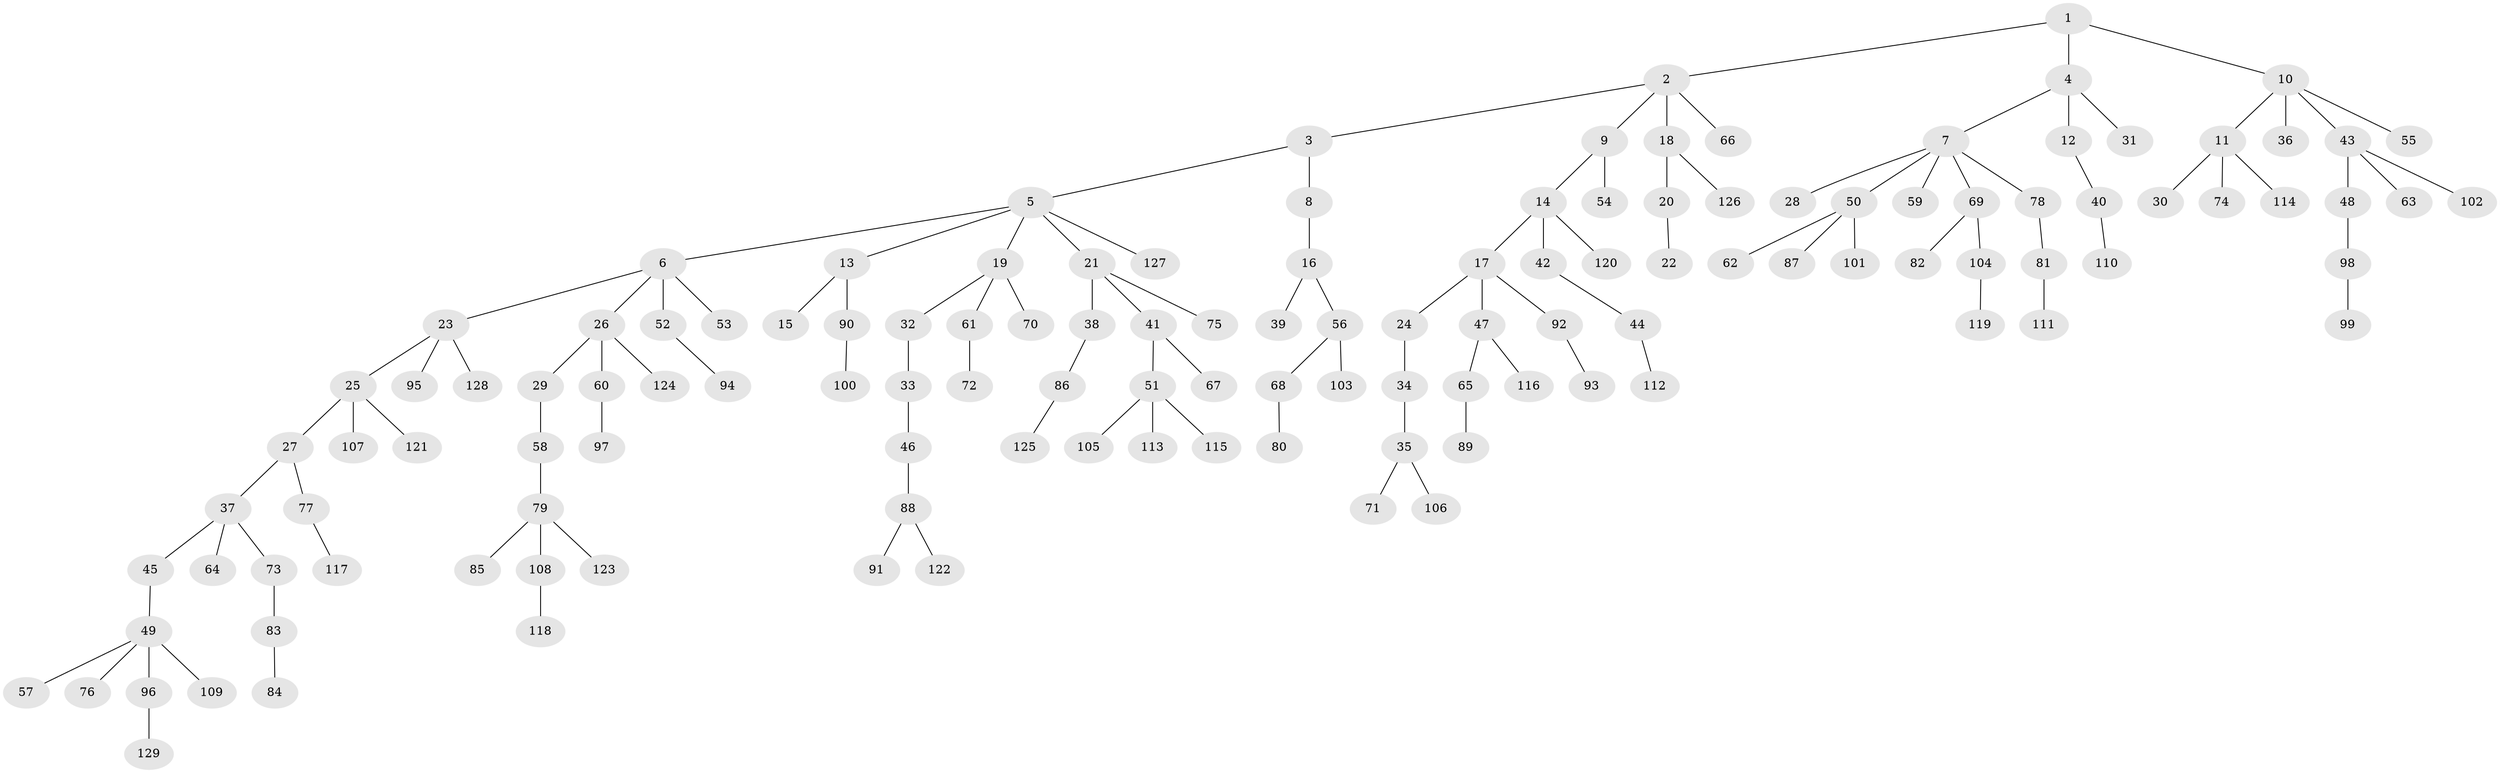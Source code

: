 // coarse degree distribution, {6: 0.02247191011235955, 3: 0.12359550561797752, 8: 0.011235955056179775, 7: 0.011235955056179775, 5: 0.033707865168539325, 2: 0.16853932584269662, 4: 0.056179775280898875, 1: 0.5730337078651685}
// Generated by graph-tools (version 1.1) at 2025/42/03/06/25 10:42:05]
// undirected, 129 vertices, 128 edges
graph export_dot {
graph [start="1"]
  node [color=gray90,style=filled];
  1;
  2;
  3;
  4;
  5;
  6;
  7;
  8;
  9;
  10;
  11;
  12;
  13;
  14;
  15;
  16;
  17;
  18;
  19;
  20;
  21;
  22;
  23;
  24;
  25;
  26;
  27;
  28;
  29;
  30;
  31;
  32;
  33;
  34;
  35;
  36;
  37;
  38;
  39;
  40;
  41;
  42;
  43;
  44;
  45;
  46;
  47;
  48;
  49;
  50;
  51;
  52;
  53;
  54;
  55;
  56;
  57;
  58;
  59;
  60;
  61;
  62;
  63;
  64;
  65;
  66;
  67;
  68;
  69;
  70;
  71;
  72;
  73;
  74;
  75;
  76;
  77;
  78;
  79;
  80;
  81;
  82;
  83;
  84;
  85;
  86;
  87;
  88;
  89;
  90;
  91;
  92;
  93;
  94;
  95;
  96;
  97;
  98;
  99;
  100;
  101;
  102;
  103;
  104;
  105;
  106;
  107;
  108;
  109;
  110;
  111;
  112;
  113;
  114;
  115;
  116;
  117;
  118;
  119;
  120;
  121;
  122;
  123;
  124;
  125;
  126;
  127;
  128;
  129;
  1 -- 2;
  1 -- 4;
  1 -- 10;
  2 -- 3;
  2 -- 9;
  2 -- 18;
  2 -- 66;
  3 -- 5;
  3 -- 8;
  4 -- 7;
  4 -- 12;
  4 -- 31;
  5 -- 6;
  5 -- 13;
  5 -- 19;
  5 -- 21;
  5 -- 127;
  6 -- 23;
  6 -- 26;
  6 -- 52;
  6 -- 53;
  7 -- 28;
  7 -- 50;
  7 -- 59;
  7 -- 69;
  7 -- 78;
  8 -- 16;
  9 -- 14;
  9 -- 54;
  10 -- 11;
  10 -- 36;
  10 -- 43;
  10 -- 55;
  11 -- 30;
  11 -- 74;
  11 -- 114;
  12 -- 40;
  13 -- 15;
  13 -- 90;
  14 -- 17;
  14 -- 42;
  14 -- 120;
  16 -- 39;
  16 -- 56;
  17 -- 24;
  17 -- 47;
  17 -- 92;
  18 -- 20;
  18 -- 126;
  19 -- 32;
  19 -- 61;
  19 -- 70;
  20 -- 22;
  21 -- 38;
  21 -- 41;
  21 -- 75;
  23 -- 25;
  23 -- 95;
  23 -- 128;
  24 -- 34;
  25 -- 27;
  25 -- 107;
  25 -- 121;
  26 -- 29;
  26 -- 60;
  26 -- 124;
  27 -- 37;
  27 -- 77;
  29 -- 58;
  32 -- 33;
  33 -- 46;
  34 -- 35;
  35 -- 71;
  35 -- 106;
  37 -- 45;
  37 -- 64;
  37 -- 73;
  38 -- 86;
  40 -- 110;
  41 -- 51;
  41 -- 67;
  42 -- 44;
  43 -- 48;
  43 -- 63;
  43 -- 102;
  44 -- 112;
  45 -- 49;
  46 -- 88;
  47 -- 65;
  47 -- 116;
  48 -- 98;
  49 -- 57;
  49 -- 76;
  49 -- 96;
  49 -- 109;
  50 -- 62;
  50 -- 87;
  50 -- 101;
  51 -- 105;
  51 -- 113;
  51 -- 115;
  52 -- 94;
  56 -- 68;
  56 -- 103;
  58 -- 79;
  60 -- 97;
  61 -- 72;
  65 -- 89;
  68 -- 80;
  69 -- 82;
  69 -- 104;
  73 -- 83;
  77 -- 117;
  78 -- 81;
  79 -- 85;
  79 -- 108;
  79 -- 123;
  81 -- 111;
  83 -- 84;
  86 -- 125;
  88 -- 91;
  88 -- 122;
  90 -- 100;
  92 -- 93;
  96 -- 129;
  98 -- 99;
  104 -- 119;
  108 -- 118;
}
